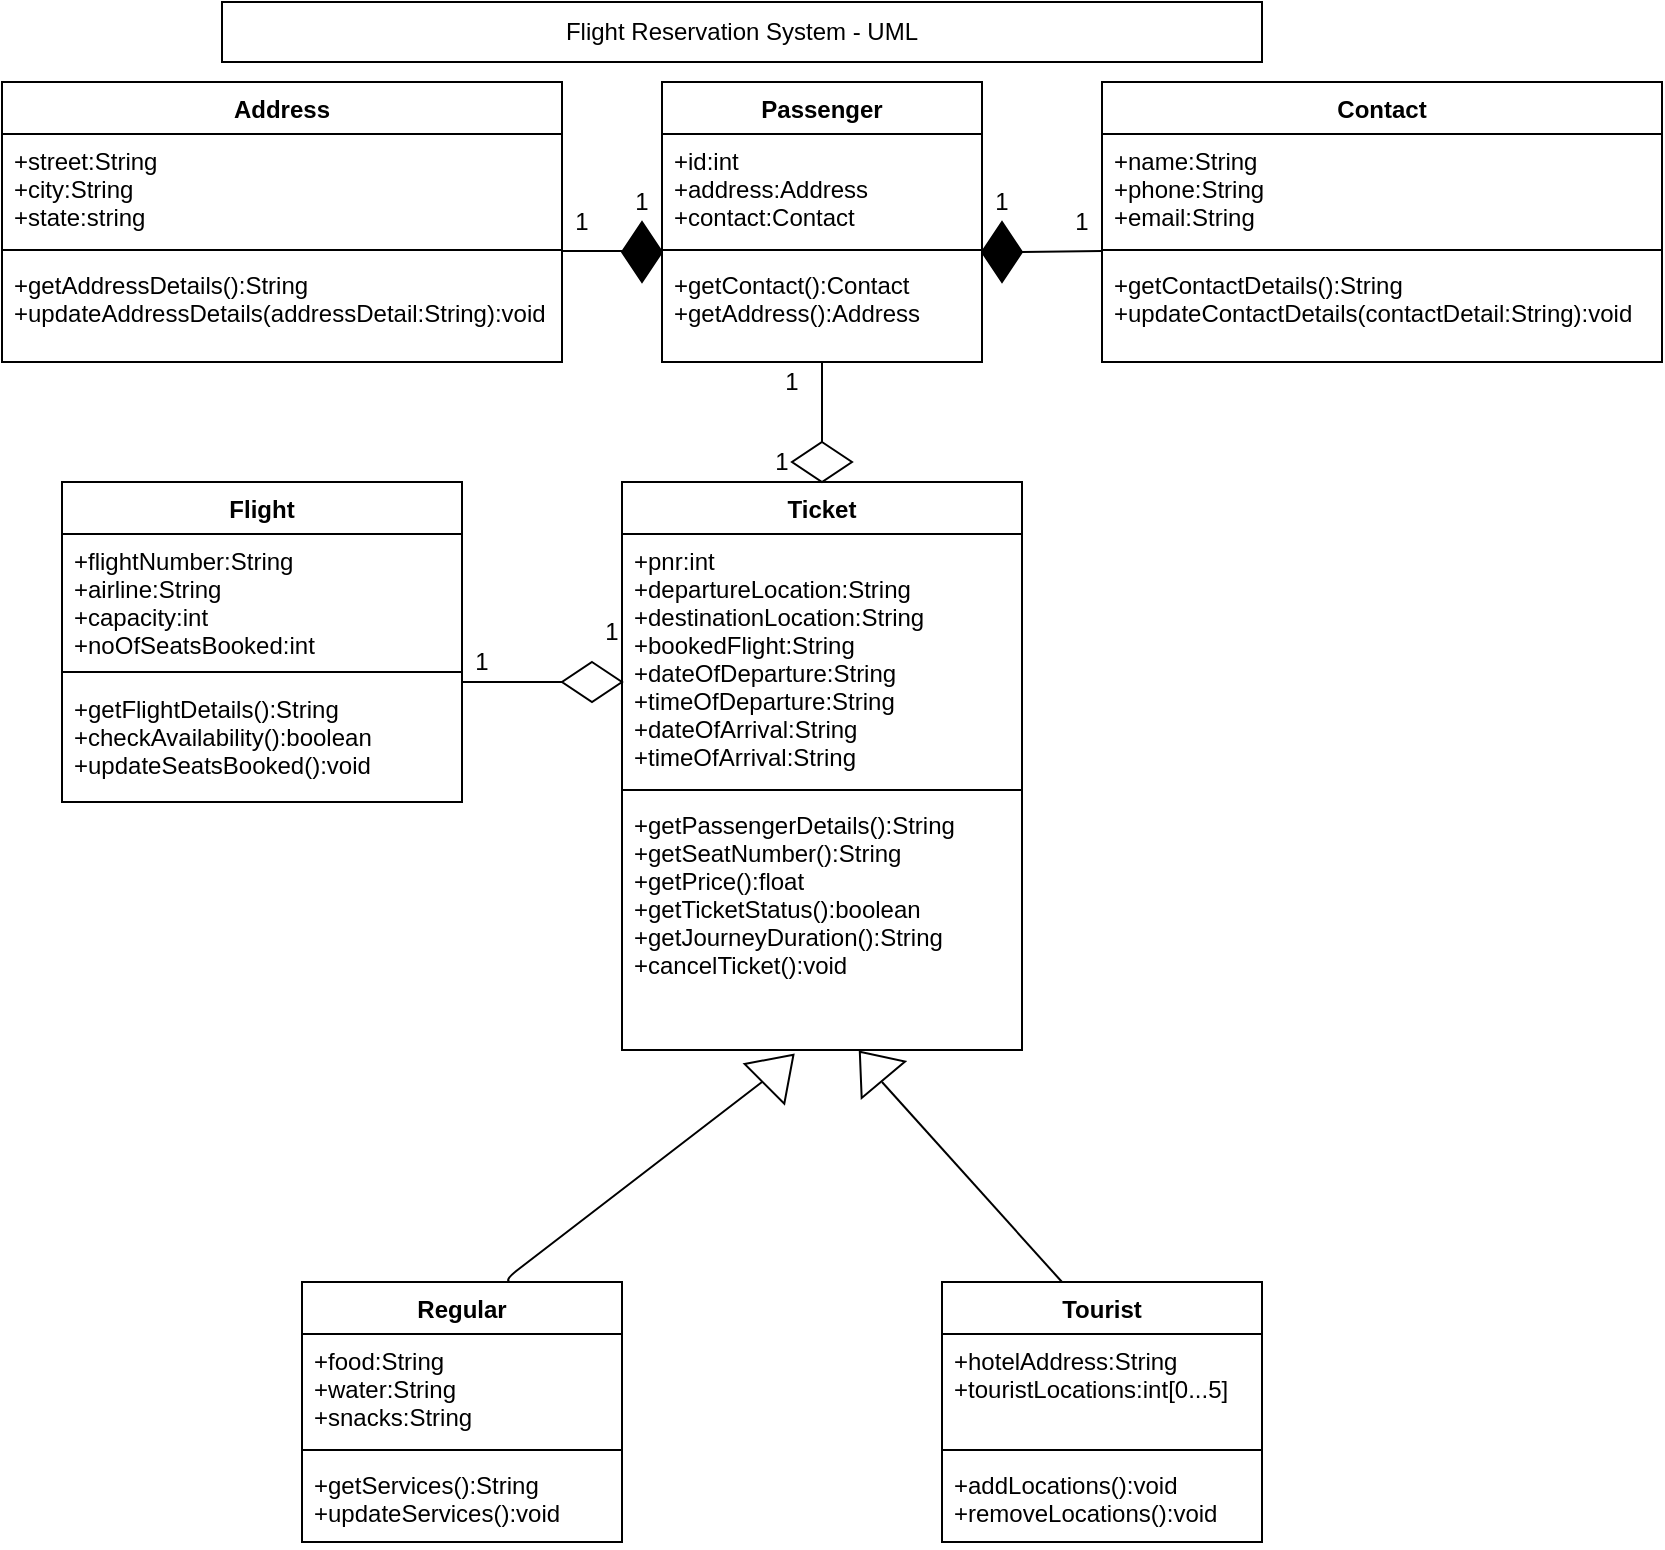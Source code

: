 <mxfile version="14.9.1" type="device"><diagram id="TkGwRRg_1YrD6SYS7Cz9" name="Page-1"><mxGraphModel dx="782" dy="436" grid="1" gridSize="10" guides="1" tooltips="1" connect="1" arrows="1" fold="1" page="1" pageScale="1" pageWidth="850" pageHeight="1100" math="0" shadow="0"><root><mxCell id="0"/><mxCell id="1" parent="0"/><mxCell id="B7gq0LPvv3WdiJwHQtPd-1" value="Contact" style="swimlane;fontStyle=1;align=center;verticalAlign=top;childLayout=stackLayout;horizontal=1;startSize=26;horizontalStack=0;resizeParent=1;resizeParentMax=0;resizeLast=0;collapsible=1;marginBottom=0;" parent="1" vertex="1"><mxGeometry x="560" y="40" width="280" height="140" as="geometry"/></mxCell><mxCell id="B7gq0LPvv3WdiJwHQtPd-2" value="+name:String&#10;+phone:String&#10;+email:String" style="text;strokeColor=none;fillColor=none;align=left;verticalAlign=top;spacingLeft=4;spacingRight=4;overflow=hidden;rotatable=0;points=[[0,0.5],[1,0.5]];portConstraint=eastwest;" parent="B7gq0LPvv3WdiJwHQtPd-1" vertex="1"><mxGeometry y="26" width="280" height="54" as="geometry"/></mxCell><mxCell id="B7gq0LPvv3WdiJwHQtPd-3" value="" style="line;strokeWidth=1;fillColor=none;align=left;verticalAlign=middle;spacingTop=-1;spacingLeft=3;spacingRight=3;rotatable=0;labelPosition=right;points=[];portConstraint=eastwest;" parent="B7gq0LPvv3WdiJwHQtPd-1" vertex="1"><mxGeometry y="80" width="280" height="8" as="geometry"/></mxCell><mxCell id="B7gq0LPvv3WdiJwHQtPd-4" value="+getContactDetails():String&#10;+updateContactDetails(contactDetail:String):void" style="text;strokeColor=none;fillColor=none;align=left;verticalAlign=top;spacingLeft=4;spacingRight=4;overflow=hidden;rotatable=0;points=[[0,0.5],[1,0.5]];portConstraint=eastwest;" parent="B7gq0LPvv3WdiJwHQtPd-1" vertex="1"><mxGeometry y="88" width="280" height="52" as="geometry"/></mxCell><mxCell id="B7gq0LPvv3WdiJwHQtPd-5" value="Address" style="swimlane;fontStyle=1;align=center;verticalAlign=top;childLayout=stackLayout;horizontal=1;startSize=26;horizontalStack=0;resizeParent=1;resizeParentMax=0;resizeLast=0;collapsible=1;marginBottom=0;" parent="1" vertex="1"><mxGeometry x="10" y="40" width="280" height="140" as="geometry"/></mxCell><mxCell id="B7gq0LPvv3WdiJwHQtPd-6" value="+street:String&#10;+city:String&#10;+state:string" style="text;strokeColor=none;fillColor=none;align=left;verticalAlign=top;spacingLeft=4;spacingRight=4;overflow=hidden;rotatable=0;points=[[0,0.5],[1,0.5]];portConstraint=eastwest;" parent="B7gq0LPvv3WdiJwHQtPd-5" vertex="1"><mxGeometry y="26" width="280" height="54" as="geometry"/></mxCell><mxCell id="B7gq0LPvv3WdiJwHQtPd-7" value="" style="line;strokeWidth=1;fillColor=none;align=left;verticalAlign=middle;spacingTop=-1;spacingLeft=3;spacingRight=3;rotatable=0;labelPosition=right;points=[];portConstraint=eastwest;" parent="B7gq0LPvv3WdiJwHQtPd-5" vertex="1"><mxGeometry y="80" width="280" height="8" as="geometry"/></mxCell><mxCell id="B7gq0LPvv3WdiJwHQtPd-8" value="+getAddressDetails():String&#10;+updateAddressDetails(addressDetail:String):void&#10;" style="text;strokeColor=none;fillColor=none;align=left;verticalAlign=top;spacingLeft=4;spacingRight=4;overflow=hidden;rotatable=0;points=[[0,0.5],[1,0.5]];portConstraint=eastwest;" parent="B7gq0LPvv3WdiJwHQtPd-5" vertex="1"><mxGeometry y="88" width="280" height="52" as="geometry"/></mxCell><mxCell id="B7gq0LPvv3WdiJwHQtPd-9" value="Passenger" style="swimlane;fontStyle=1;align=center;verticalAlign=top;childLayout=stackLayout;horizontal=1;startSize=26;horizontalStack=0;resizeParent=1;resizeParentMax=0;resizeLast=0;collapsible=1;marginBottom=0;" parent="1" vertex="1"><mxGeometry x="340" y="40" width="160" height="140" as="geometry"/></mxCell><mxCell id="B7gq0LPvv3WdiJwHQtPd-10" value="+id:int&#10;+address:Address&#10;+contact:Contact" style="text;strokeColor=none;fillColor=none;align=left;verticalAlign=top;spacingLeft=4;spacingRight=4;overflow=hidden;rotatable=0;points=[[0,0.5],[1,0.5]];portConstraint=eastwest;" parent="B7gq0LPvv3WdiJwHQtPd-9" vertex="1"><mxGeometry y="26" width="160" height="54" as="geometry"/></mxCell><mxCell id="B7gq0LPvv3WdiJwHQtPd-11" value="" style="line;strokeWidth=1;fillColor=none;align=left;verticalAlign=middle;spacingTop=-1;spacingLeft=3;spacingRight=3;rotatable=0;labelPosition=right;points=[];portConstraint=eastwest;" parent="B7gq0LPvv3WdiJwHQtPd-9" vertex="1"><mxGeometry y="80" width="160" height="8" as="geometry"/></mxCell><mxCell id="B7gq0LPvv3WdiJwHQtPd-12" value="+getContact():Contact&#10;+getAddress():Address&#10;" style="text;strokeColor=none;fillColor=none;align=left;verticalAlign=top;spacingLeft=4;spacingRight=4;overflow=hidden;rotatable=0;points=[[0,0.5],[1,0.5]];portConstraint=eastwest;" parent="B7gq0LPvv3WdiJwHQtPd-9" vertex="1"><mxGeometry y="88" width="160" height="52" as="geometry"/></mxCell><mxCell id="B7gq0LPvv3WdiJwHQtPd-13" value="Flight" style="swimlane;fontStyle=1;align=center;verticalAlign=top;childLayout=stackLayout;horizontal=1;startSize=26;horizontalStack=0;resizeParent=1;resizeParentMax=0;resizeLast=0;collapsible=1;marginBottom=0;" parent="1" vertex="1"><mxGeometry x="40" y="240" width="200" height="160" as="geometry"/></mxCell><mxCell id="B7gq0LPvv3WdiJwHQtPd-14" value="+flightNumber:String&#10;+airline:String&#10;+capacity:int&#10;+noOfSeatsBooked:int" style="text;strokeColor=none;fillColor=none;align=left;verticalAlign=top;spacingLeft=4;spacingRight=4;overflow=hidden;rotatable=0;points=[[0,0.5],[1,0.5]];portConstraint=eastwest;" parent="B7gq0LPvv3WdiJwHQtPd-13" vertex="1"><mxGeometry y="26" width="200" height="64" as="geometry"/></mxCell><mxCell id="B7gq0LPvv3WdiJwHQtPd-15" value="" style="line;strokeWidth=1;fillColor=none;align=left;verticalAlign=middle;spacingTop=-1;spacingLeft=3;spacingRight=3;rotatable=0;labelPosition=right;points=[];portConstraint=eastwest;" parent="B7gq0LPvv3WdiJwHQtPd-13" vertex="1"><mxGeometry y="90" width="200" height="10" as="geometry"/></mxCell><mxCell id="B7gq0LPvv3WdiJwHQtPd-16" value="+getFlightDetails():String&#10;+checkAvailability():boolean&#10;+updateSeatsBooked():void" style="text;strokeColor=none;fillColor=none;align=left;verticalAlign=top;spacingLeft=4;spacingRight=4;overflow=hidden;rotatable=0;points=[[0,0.5],[1,0.5]];portConstraint=eastwest;" parent="B7gq0LPvv3WdiJwHQtPd-13" vertex="1"><mxGeometry y="100" width="200" height="60" as="geometry"/></mxCell><mxCell id="B7gq0LPvv3WdiJwHQtPd-18" value="Ticket&#10;" style="swimlane;fontStyle=1;align=center;verticalAlign=top;childLayout=stackLayout;horizontal=1;startSize=26;horizontalStack=0;resizeParent=1;resizeParentMax=0;resizeLast=0;collapsible=1;marginBottom=0;" parent="1" vertex="1"><mxGeometry x="320" y="240" width="200" height="284" as="geometry"/></mxCell><mxCell id="B7gq0LPvv3WdiJwHQtPd-19" value="+pnr:int&#10;+departureLocation:String&#10;+destinationLocation:String&#10;+bookedFlight:String&#10;+dateOfDeparture:String&#10;+timeOfDeparture:String&#10;+dateOfArrival:String&#10;+timeOfArrival:String" style="text;strokeColor=none;fillColor=none;align=left;verticalAlign=top;spacingLeft=4;spacingRight=4;overflow=hidden;rotatable=0;points=[[0,0.5],[1,0.5]];portConstraint=eastwest;" parent="B7gq0LPvv3WdiJwHQtPd-18" vertex="1"><mxGeometry y="26" width="200" height="124" as="geometry"/></mxCell><mxCell id="B7gq0LPvv3WdiJwHQtPd-20" value="" style="line;strokeWidth=1;fillColor=none;align=left;verticalAlign=middle;spacingTop=-1;spacingLeft=3;spacingRight=3;rotatable=0;labelPosition=right;points=[];portConstraint=eastwest;" parent="B7gq0LPvv3WdiJwHQtPd-18" vertex="1"><mxGeometry y="150" width="200" height="8" as="geometry"/></mxCell><mxCell id="B7gq0LPvv3WdiJwHQtPd-21" value="+getPassengerDetails():String&#10;+getSeatNumber():String&#10;+getPrice():float&#10;+getTicketStatus():boolean&#10;+getJourneyDuration():String&#10;+cancelTicket():void" style="text;strokeColor=none;fillColor=none;align=left;verticalAlign=top;spacingLeft=4;spacingRight=4;overflow=hidden;rotatable=0;points=[[0,0.5],[1,0.5]];portConstraint=eastwest;" parent="B7gq0LPvv3WdiJwHQtPd-18" vertex="1"><mxGeometry y="158" width="200" height="126" as="geometry"/></mxCell><mxCell id="B7gq0LPvv3WdiJwHQtPd-22" value="Regular" style="swimlane;fontStyle=1;align=center;verticalAlign=top;childLayout=stackLayout;horizontal=1;startSize=26;horizontalStack=0;resizeParent=1;resizeParentMax=0;resizeLast=0;collapsible=1;marginBottom=0;" parent="1" vertex="1"><mxGeometry x="160" y="640" width="160" height="130" as="geometry"/></mxCell><mxCell id="B7gq0LPvv3WdiJwHQtPd-23" value="+food:String&#10;+water:String&#10;+snacks:String" style="text;strokeColor=none;fillColor=none;align=left;verticalAlign=top;spacingLeft=4;spacingRight=4;overflow=hidden;rotatable=0;points=[[0,0.5],[1,0.5]];portConstraint=eastwest;" parent="B7gq0LPvv3WdiJwHQtPd-22" vertex="1"><mxGeometry y="26" width="160" height="54" as="geometry"/></mxCell><mxCell id="B7gq0LPvv3WdiJwHQtPd-24" value="" style="line;strokeWidth=1;fillColor=none;align=left;verticalAlign=middle;spacingTop=-1;spacingLeft=3;spacingRight=3;rotatable=0;labelPosition=right;points=[];portConstraint=eastwest;" parent="B7gq0LPvv3WdiJwHQtPd-22" vertex="1"><mxGeometry y="80" width="160" height="8" as="geometry"/></mxCell><mxCell id="B7gq0LPvv3WdiJwHQtPd-25" value="+getServices():String&#10;+updateServices():void" style="text;strokeColor=none;fillColor=none;align=left;verticalAlign=top;spacingLeft=4;spacingRight=4;overflow=hidden;rotatable=0;points=[[0,0.5],[1,0.5]];portConstraint=eastwest;" parent="B7gq0LPvv3WdiJwHQtPd-22" vertex="1"><mxGeometry y="88" width="160" height="42" as="geometry"/></mxCell><mxCell id="B7gq0LPvv3WdiJwHQtPd-26" value="Tourist" style="swimlane;fontStyle=1;align=center;verticalAlign=top;childLayout=stackLayout;horizontal=1;startSize=26;horizontalStack=0;resizeParent=1;resizeParentMax=0;resizeLast=0;collapsible=1;marginBottom=0;" parent="1" vertex="1"><mxGeometry x="480" y="640" width="160" height="130" as="geometry"/></mxCell><mxCell id="B7gq0LPvv3WdiJwHQtPd-27" value="+hotelAddress:String&#10;+touristLocations:int[0...5]" style="text;strokeColor=none;fillColor=none;align=left;verticalAlign=top;spacingLeft=4;spacingRight=4;overflow=hidden;rotatable=0;points=[[0,0.5],[1,0.5]];portConstraint=eastwest;" parent="B7gq0LPvv3WdiJwHQtPd-26" vertex="1"><mxGeometry y="26" width="160" height="54" as="geometry"/></mxCell><mxCell id="B7gq0LPvv3WdiJwHQtPd-28" value="" style="line;strokeWidth=1;fillColor=none;align=left;verticalAlign=middle;spacingTop=-1;spacingLeft=3;spacingRight=3;rotatable=0;labelPosition=right;points=[];portConstraint=eastwest;" parent="B7gq0LPvv3WdiJwHQtPd-26" vertex="1"><mxGeometry y="80" width="160" height="8" as="geometry"/></mxCell><mxCell id="B7gq0LPvv3WdiJwHQtPd-29" value="+addLocations():void&#10;+removeLocations():void" style="text;strokeColor=none;fillColor=none;align=left;verticalAlign=top;spacingLeft=4;spacingRight=4;overflow=hidden;rotatable=0;points=[[0,0.5],[1,0.5]];portConstraint=eastwest;" parent="B7gq0LPvv3WdiJwHQtPd-26" vertex="1"><mxGeometry y="88" width="160" height="42" as="geometry"/></mxCell><mxCell id="B7gq0LPvv3WdiJwHQtPd-30" value="" style="rhombus;whiteSpace=wrap;html=1;fillColor=#000000;" parent="1" vertex="1"><mxGeometry x="320" y="110" width="20" height="30" as="geometry"/></mxCell><mxCell id="B7gq0LPvv3WdiJwHQtPd-31" value="" style="rhombus;whiteSpace=wrap;html=1;fillColor=#000000;" parent="1" vertex="1"><mxGeometry x="500" y="110" width="20" height="30" as="geometry"/></mxCell><mxCell id="B7gq0LPvv3WdiJwHQtPd-32" value="" style="endArrow=none;html=1;" parent="1" edge="1"><mxGeometry width="50" height="50" relative="1" as="geometry"><mxPoint x="290" y="124.5" as="sourcePoint"/><mxPoint x="320" y="124.5" as="targetPoint"/></mxGeometry></mxCell><mxCell id="B7gq0LPvv3WdiJwHQtPd-33" value="" style="endArrow=none;html=1;" parent="1" edge="1"><mxGeometry width="50" height="50" relative="1" as="geometry"><mxPoint x="520" y="125" as="sourcePoint"/><mxPoint x="560" y="124.5" as="targetPoint"/><Array as="points"><mxPoint x="520" y="125"/></Array></mxGeometry></mxCell><mxCell id="B7gq0LPvv3WdiJwHQtPd-35" value="1" style="text;html=1;strokeColor=none;fillColor=none;align=center;verticalAlign=middle;whiteSpace=wrap;rounded=0;" parent="1" vertex="1"><mxGeometry x="280" y="100" width="40" height="20" as="geometry"/></mxCell><mxCell id="B7gq0LPvv3WdiJwHQtPd-36" value="1" style="text;html=1;strokeColor=none;fillColor=none;align=center;verticalAlign=middle;whiteSpace=wrap;rounded=0;" parent="1" vertex="1"><mxGeometry x="310" y="90" width="40" height="20" as="geometry"/></mxCell><mxCell id="B7gq0LPvv3WdiJwHQtPd-38" value="1" style="text;html=1;strokeColor=none;fillColor=none;align=center;verticalAlign=middle;whiteSpace=wrap;rounded=0;" parent="1" vertex="1"><mxGeometry x="490" y="90" width="40" height="20" as="geometry"/></mxCell><mxCell id="B7gq0LPvv3WdiJwHQtPd-39" value="1" style="text;html=1;strokeColor=none;fillColor=none;align=center;verticalAlign=middle;whiteSpace=wrap;rounded=0;" parent="1" vertex="1"><mxGeometry x="530" y="100" width="40" height="20" as="geometry"/></mxCell><mxCell id="B7gq0LPvv3WdiJwHQtPd-41" value="" style="rhombus;whiteSpace=wrap;html=1;fillColor=#FFFFFF;" parent="1" vertex="1"><mxGeometry x="405" y="220" width="30" height="20" as="geometry"/></mxCell><mxCell id="B7gq0LPvv3WdiJwHQtPd-44" value="" style="endArrow=none;html=1;entryX=0.5;entryY=0;entryDx=0;entryDy=0;" parent="1" target="B7gq0LPvv3WdiJwHQtPd-41" edge="1"><mxGeometry width="50" height="50" relative="1" as="geometry"><mxPoint x="420" y="180" as="sourcePoint"/><mxPoint x="420" y="260" as="targetPoint"/><Array as="points"><mxPoint x="420" y="180"/></Array></mxGeometry></mxCell><mxCell id="B7gq0LPvv3WdiJwHQtPd-46" value="1" style="text;html=1;strokeColor=none;fillColor=none;align=center;verticalAlign=middle;whiteSpace=wrap;rounded=0;" parent="1" vertex="1"><mxGeometry x="385" y="180" width="40" height="20" as="geometry"/></mxCell><mxCell id="B7gq0LPvv3WdiJwHQtPd-47" value="1" style="text;html=1;strokeColor=none;fillColor=none;align=center;verticalAlign=middle;whiteSpace=wrap;rounded=0;" parent="1" vertex="1"><mxGeometry x="380" y="220" width="40" height="20" as="geometry"/></mxCell><mxCell id="B7gq0LPvv3WdiJwHQtPd-50" value="" style="triangle;whiteSpace=wrap;html=1;fillColor=#FFFFFF;rotation=-45;" parent="1" vertex="1"><mxGeometry x="388.21" y="519.6" width="20.53" height="28.09" as="geometry"/></mxCell><mxCell id="B7gq0LPvv3WdiJwHQtPd-51" value="" style="triangle;whiteSpace=wrap;html=1;fillColor=#FFFFFF;rotation=-130;" parent="1" vertex="1"><mxGeometry x="435.63" y="517.72" width="18.33" height="28.31" as="geometry"/></mxCell><mxCell id="B7gq0LPvv3WdiJwHQtPd-55" value="Flight Reservation System - UML" style="rounded=0;whiteSpace=wrap;html=1;fillColor=#FFFFFF;" parent="1" vertex="1"><mxGeometry x="120" width="520" height="30" as="geometry"/></mxCell><mxCell id="XTtnMcWOk1ds_tHgk2rT-3" value="" style="rhombus;whiteSpace=wrap;html=1;fillColor=#FFFFFF;" vertex="1" parent="1"><mxGeometry x="290" y="330" width="30" height="20" as="geometry"/></mxCell><mxCell id="XTtnMcWOk1ds_tHgk2rT-5" value="" style="endArrow=none;html=1;entryX=1;entryY=0;entryDx=0;entryDy=0;entryPerimeter=0;" edge="1" parent="1" target="B7gq0LPvv3WdiJwHQtPd-16"><mxGeometry width="50" height="50" relative="1" as="geometry"><mxPoint x="290" y="340" as="sourcePoint"/><mxPoint x="270" y="320" as="targetPoint"/></mxGeometry></mxCell><mxCell id="XTtnMcWOk1ds_tHgk2rT-6" value="1" style="text;html=1;strokeColor=none;fillColor=none;align=center;verticalAlign=middle;whiteSpace=wrap;rounded=0;" vertex="1" parent="1"><mxGeometry x="230" y="310" width="40" height="40" as="geometry"/></mxCell><mxCell id="XTtnMcWOk1ds_tHgk2rT-7" value="1" style="text;html=1;strokeColor=none;fillColor=none;align=center;verticalAlign=middle;whiteSpace=wrap;rounded=0;" vertex="1" parent="1"><mxGeometry x="300" y="310" width="30" height="10" as="geometry"/></mxCell><mxCell id="XTtnMcWOk1ds_tHgk2rT-8" value="" style="endArrow=none;html=1;" edge="1" parent="1"><mxGeometry width="50" height="50" relative="1" as="geometry"><mxPoint x="270" y="640" as="sourcePoint"/><mxPoint x="390" y="540" as="targetPoint"/><Array as="points"><mxPoint x="260" y="640"/></Array></mxGeometry></mxCell><mxCell id="XTtnMcWOk1ds_tHgk2rT-9" value="" style="endArrow=none;html=1;" edge="1" parent="1"><mxGeometry width="50" height="50" relative="1" as="geometry"><mxPoint x="450" y="540" as="sourcePoint"/><mxPoint x="540" y="640" as="targetPoint"/></mxGeometry></mxCell></root></mxGraphModel></diagram></mxfile>